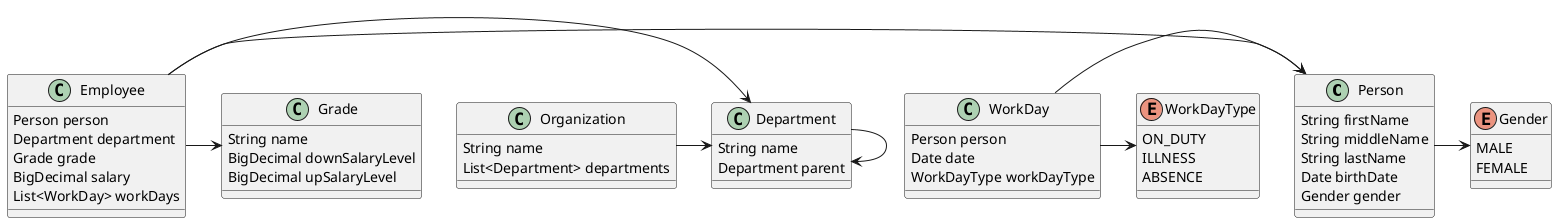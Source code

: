 @startuml
class Person {
    String firstName
    String middleName
    String lastName
    Date birthDate
    Gender gender
}
class Employee {
    Person person
    Department department
    Grade grade
    BigDecimal salary
    List<WorkDay> workDays
}
class Organization {
    String name
    List<Department> departments
}
class Department {
    String name
    Department parent
}
class Grade {
    String name
    BigDecimal downSalaryLevel
    BigDecimal upSalaryLevel
}
class WorkDay {
    Person person
    Date date
    WorkDayType workDayType
}
enum Gender {
    MALE
    FEMALE
}
enum WorkDayType {
    ON_DUTY
    ILLNESS
    ABSENCE
}
Person -> Gender
Employee -> Person
Employee -> Department
Employee -> Grade
Organization -> Department
Department -> Department
WorkDay -> Person
WorkDay -> WorkDayType
@enduml